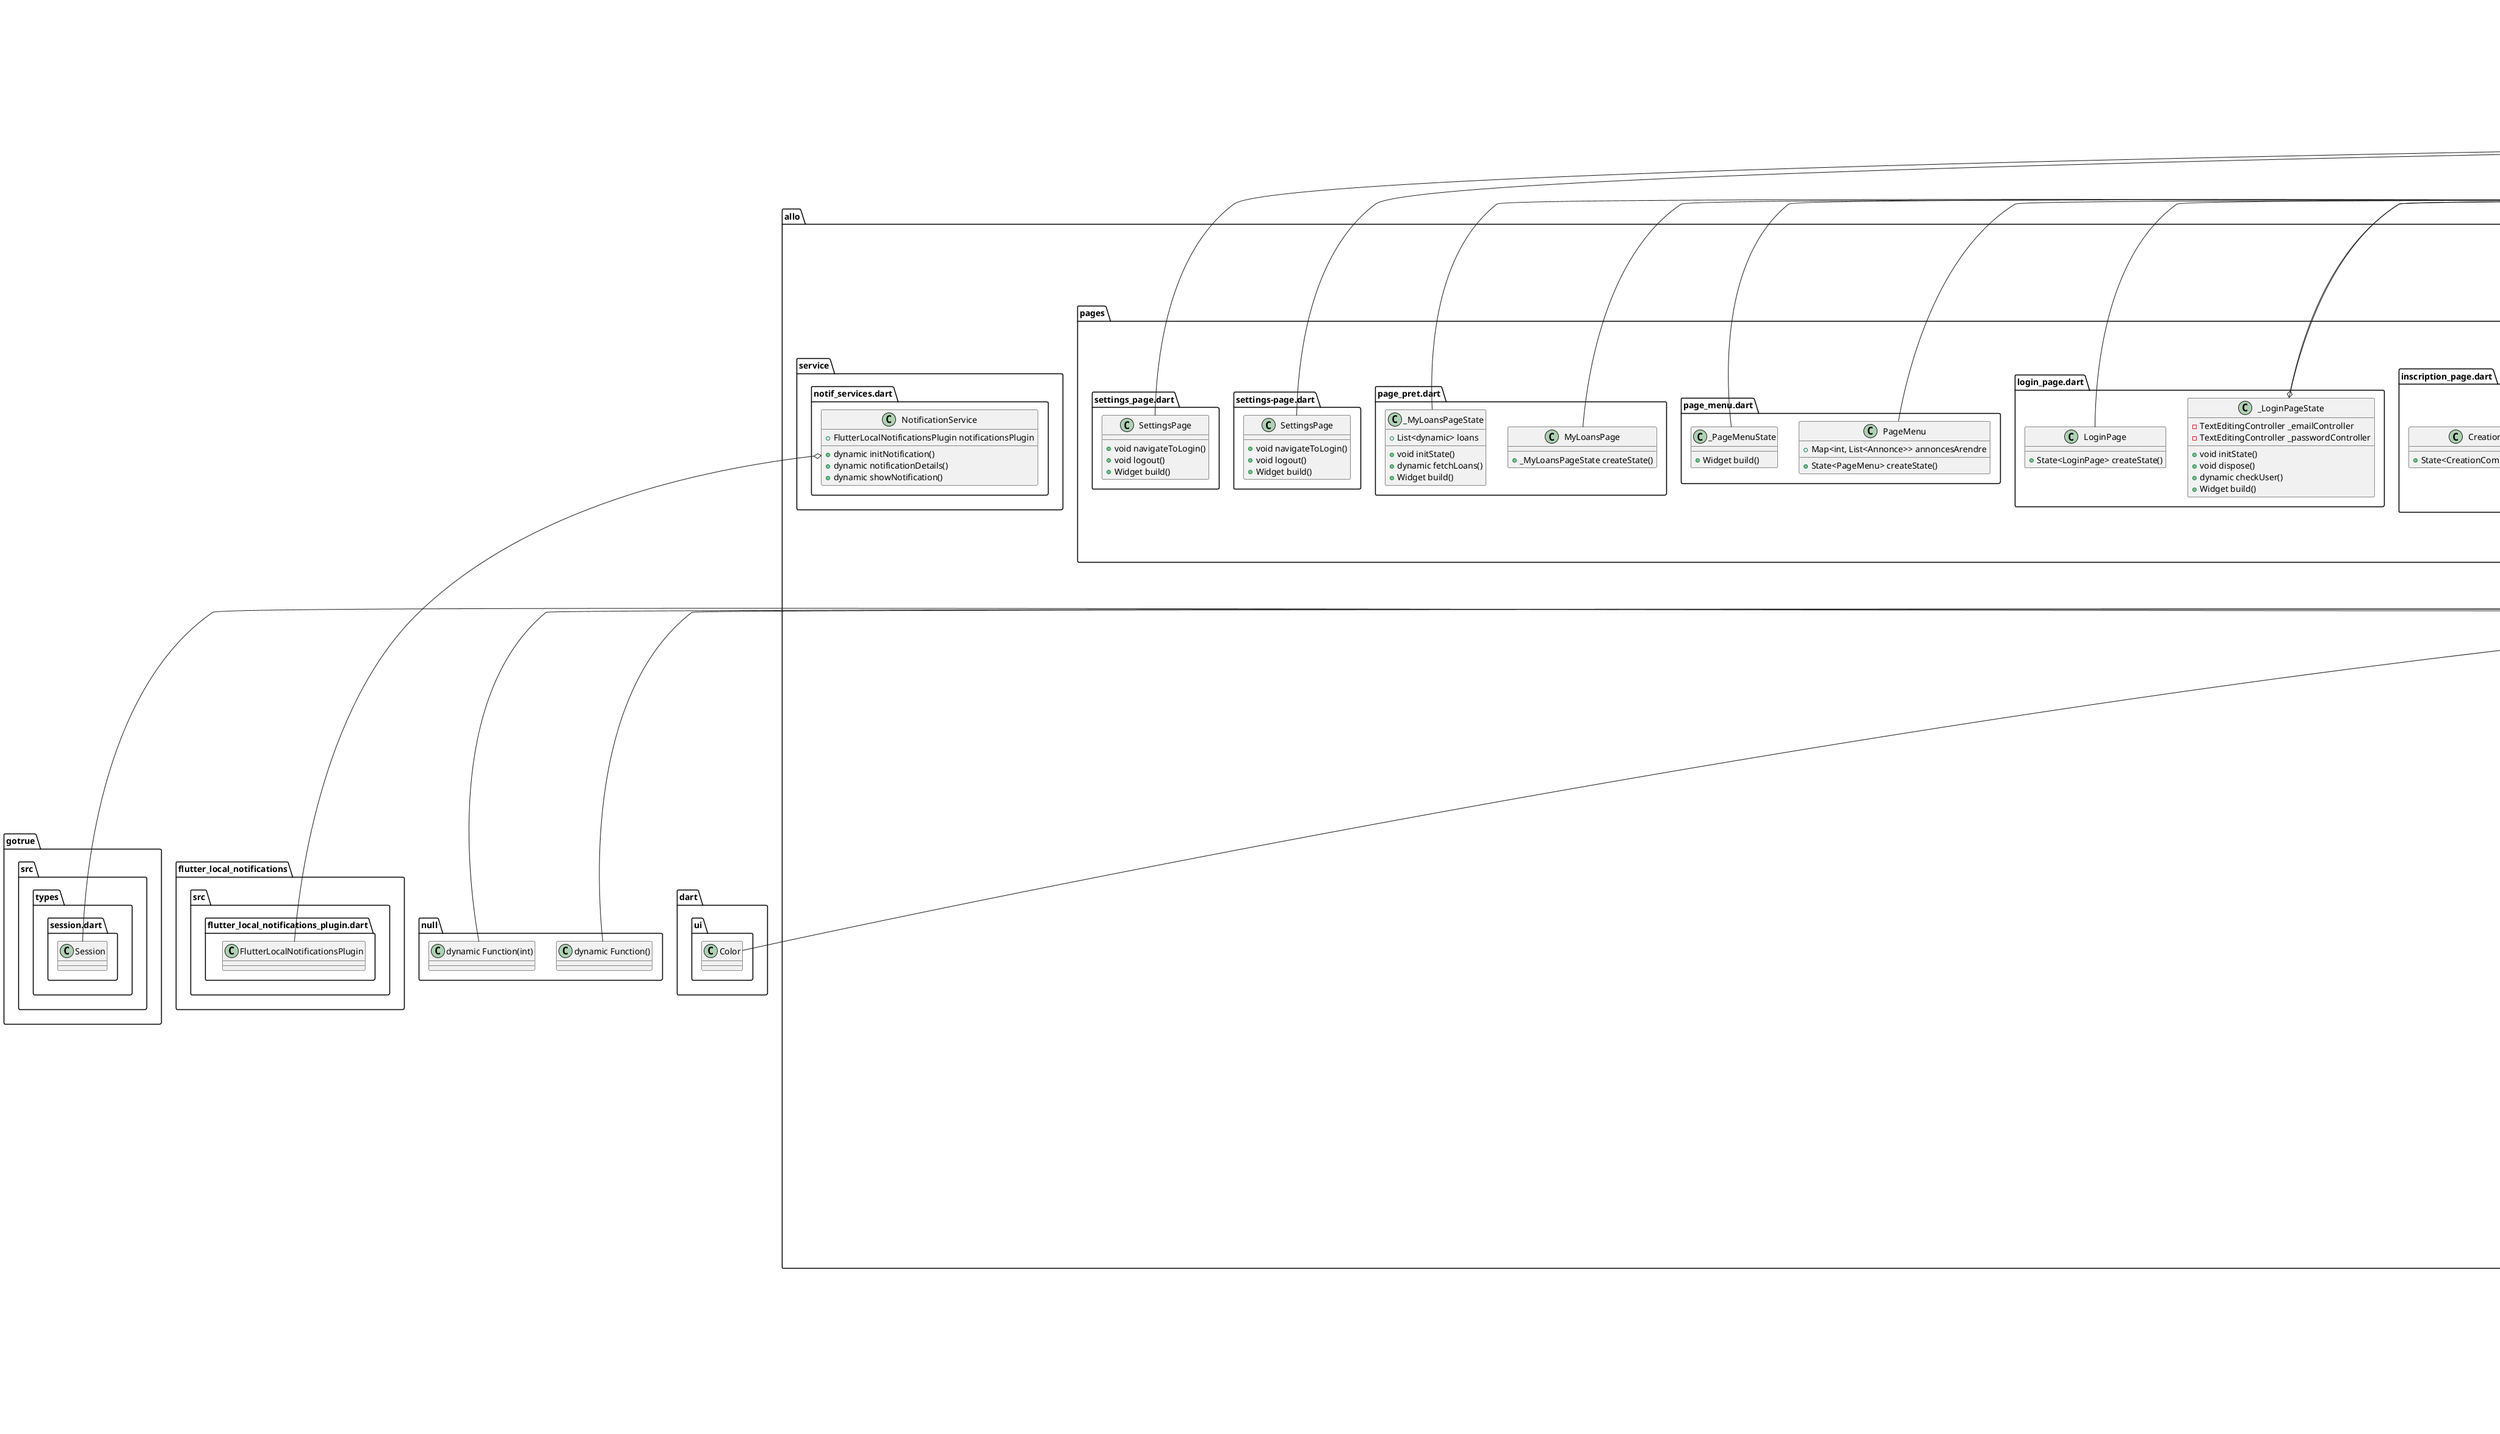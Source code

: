 @startuml
set namespaceSeparator ::

class "allo::data::db::alloDB.dart::AllDB" {
  {static} -Database? _db
  +List<Categorie> listecategories
  +List<Annonce> listeannonces
  +List<Biens> listebien
  +List<Appartenir_Annonce> listeappartenirAnnonces
  +List<Appartenir_Biens> listeappartenirBiens
  +dynamic db
  +dynamic initDb()
  +dynamic deleteDb()
  +dynamic concernerExists()
  +dynamic insertConcerner()
  +dynamic concerners()
  +dynamic categorieExists()
  +dynamic insertCategorie()
  +dynamic getCategories()
  +dynamic getCategorieId()
  +dynamic annonceExists()
  +dynamic insertAnnonce()
  +dynamic updateAnnonce()
  +dynamic deleteAnnonce()
  +dynamic biensExists()
  +dynamic insertBiens()
  +dynamic updateBiens()
  +dynamic deleteBiens()
  +dynamic appartenirAnnonceExists()
  +dynamic insertAppartenirAnnonce()
  +dynamic appartenirBiensExists()
  +dynamic insertAppartenirBiens()
  +dynamic categories()
  +dynamic annonces()
  +dynamic getAnnonce()
  +dynamic biens()
  +dynamic appartenirAnnonces()
  +dynamic appartenirAnnonceByID()
  +dynamic appartenirBiens()
  +void refreshCategories()
  +void refreshAnnonces()
  +void refreshBiens()
  +void refreshAppartenirAnnonces()
  +void refreshAppartenirBiens()
  +void refreshConcerner()
  +void refreshAll()
}

"allo::data::db::alloDB.dart::AllDB" o-- "sqflite_common::sqlite_api.dart::Database"
"flutter::src::foundation::change_notifier.dart::ChangeNotifier" <|-- "allo::data::db::alloDB.dart::AllDB"

class "allo::data::db::supabase.dart::SupabaseDB" {
  {static} +SupabaseClient supabase
  {static} +dynamic init()
  {static} +dynamic insertUser()
  {static} +dynamic verifyUser()
  {static} +dynamic verifyUserInscrit()
  {static} +dynamic selectUser()
  {static} +dynamic selectUserById()
  {static} +dynamic insertAnnonce()
  {static} +dynamic selectAnnonces()
  {static} +dynamic selectAnnoncesByUser()
  {static} +dynamic deleteAnnonce()
  {static} +dynamic insertAppartenirAnnonce()
  {static} +dynamic selectBiens()
  {static} +PostgrestFilterBuilder<List<Map<String, dynamic>>> selectBiensByIdBiens()
  {static} +dynamic selectBiensByIDAnnonceNonPreter()
  {static} +dynamic updateBiens()
  {static} +dynamic insertBiens()
  {static} +dynamic selectBiensNonPreter()
  {static} +dynamic selectBiensPreter()
  {static} +dynamic insertCategories()
  {static} +dynamic selectCategories()
  {static} +dynamic selectCategoriesbyId()
  {static} +dynamic insertPreter()
  {static} +dynamic updatePreter()
  {static} +dynamic getidbfromAnnonce()
  {static} +dynamic getDatePret()
}

"allo::data::db::supabase.dart::SupabaseDB" o-- "supabase::src::supabase_client.dart::SupabaseClient"

class "allo::data::models::annonce.dart::Annonce" {
  +int id
  +String libelle
  +String description
  +DateTime datePost
  +int idB
  +int idU
  +Map<String, Object?> toMap()
  +String toString()
}

class "allo::data::models::appartenir_annonce.dart::Appartenir_Annonce" {
  +int idA
  +int idC
  +Map<String, Object?> toMap()
  {static} +Appartenir_Annonce fromQueryRow()
  +String toString()
}

class "allo::data::models::appartenir_biens.dart::Appartenir_Biens" {
  +int idB
  +int idC
  +Map<String, Object?> toMap()
  +String toString()
}

class "allo::data::models::categorie.dart::Categorie" {
  +int id
  +String libelle
  +Map<String, Object?> toMap()
  +String toString()
}

class "allo::data::models::concerner.dart::Concerner" {
  +int idA
  +int idB
  +Map<String, Object?> toMap()
  +String toString()
}

class "allo::data::models::objet.dart::Biens" {
  +int id
  +String libelle
  +String description
  +String img
  +bool pret
  +int idU
  +Map<String, Object?> toMap()
  +String toString()
}

class "allo::main.dart::MyApp" {
  +Database database
  +Widget build()
}

"allo::main.dart::MyApp" o-- "sqflite_common::sqlite_api.dart::Database"
"flutter::src::widgets::framework.dart::StatelessWidget" <|-- "allo::main.dart::MyApp"

class "allo::pages::biens_page.dart::BiensPage" {
  +State<BiensPage> createState()
}

"flutter::src::widgets::framework.dart::StatefulWidget" <|-- "allo::pages::biens_page.dart::BiensPage"

class "allo::pages::biens_page.dart::_BiensPageState" {
  -dynamic _biensList
  +void initState()
  -void _updateBiensList()
  +Widget build()
}

"flutter::src::widgets::framework.dart::State" <|-- "allo::pages::biens_page.dart::_BiensPageState"

class "allo::pages::brouillons.dart::BrouillonsPage" {
  +State<BrouillonsPage> createState()
}

"flutter::src::widgets::framework.dart::StatefulWidget" <|-- "allo::pages::brouillons.dart::BrouillonsPage"

class "allo::pages::brouillons.dart::_BrouillonsPageState" {
  +dynamic db
  +dynamic annoncesFuture
  +void initState()
  +Widget build()
  -Widget _buildContainer()
}

"flutter::src::widgets::framework.dart::State" <|-- "allo::pages::brouillons.dart::_BrouillonsPageState"

class "allo::pages::detail_annonce.dart::DetailPage" {
  +Annonce annonce
  +State<DetailPage> createState()
}

"allo::pages::detail_annonce.dart::DetailPage" o-- "allo::data::models::annonce.dart::Annonce"
"flutter::src::widgets::framework.dart::StatefulWidget" <|-- "allo::pages::detail_annonce.dart::DetailPage"

class "allo::pages::detail_annonce.dart::_DetailPageState" {
  +List<Biens> mesBiens
  +List<Biens> aPreter
  +DateTime? maDateSelectionnee
  +void initState()
  +dynamic fetchBiens()
  +Widget build()
  +dynamic dialogBuilder()
  +void ajouterDansPreter()
}

"flutter::src::widgets::framework.dart::State" <|-- "allo::pages::detail_annonce.dart::_DetailPageState"

class "allo::pages::home.dart::Home" {
  +State<Home> createState()
}

"flutter::src::widgets::framework.dart::StatefulWidget" <|-- "allo::pages::home.dart::Home"

class "allo::pages::home.dart::_HomeState" {
  -int _selectedIndex
  -Session? _session
  +dynamic annoncesFuture
  +dynamic db
  +SupabaseClient supabase
  +void initState()
  -dynamic _getSession()
  +dynamic insertCategories()
  +dynamic insertCategorieSupabase()
  +void loadAnnonces()
  -dynamic _selectIndexSwitch()
  -void _onItemSelected()
  +Widget build()
}

"allo::pages::home.dart::_HomeState" o-- "gotrue::src::types::session.dart::Session"
"allo::pages::home.dart::_HomeState" o-- "supabase::src::supabase_client.dart::SupabaseClient"
"flutter::src::widgets::framework.dart::State" <|-- "allo::pages::home.dart::_HomeState"

class "allo::pages::home.dart::HomeScreen" {
  +State<HomeScreen> createState()
}

"flutter::src::widgets::framework.dart::StatefulWidget" <|-- "allo::pages::home.dart::HomeScreen"

class "allo::pages::home.dart::_HomeScreenState" {
  +dynamic annonces
  +List<Biens> biens
  +void initState()
  +dynamic getDatePret()
  +void loadAnnonces()
  +void navigateToPage2()
  +void navigateToBrouillon()
  +void navigateToBiens()
  +Widget build()
  -Widget _buildContainer()
}

"flutter::src::widgets::framework.dart::State" <|-- "allo::pages::home.dart::_HomeScreenState"

class "allo::pages::inscription_page.dart::CreationComptePage" {
  +State<CreationComptePage> createState()
}

"flutter::src::widgets::framework.dart::StatefulWidget" <|-- "allo::pages::inscription_page.dart::CreationComptePage"

class "allo::pages::inscription_page.dart::_CreationComptePageState" {
  -TextEditingController _emailController
  -TextEditingController _passwordController
  -TextEditingController _surnameController
  -TextEditingController _nameController
  -TextEditingController _usernameController
  +Widget build()
  -void _registerUser()
}

"allo::pages::inscription_page.dart::_CreationComptePageState" o-- "flutter::src::widgets::editable_text.dart::TextEditingController"
"flutter::src::widgets::framework.dart::State" <|-- "allo::pages::inscription_page.dart::_CreationComptePageState"

class "allo::pages::login_page.dart::LoginPage" {
  +State<LoginPage> createState()
}

"flutter::src::widgets::framework.dart::StatefulWidget" <|-- "allo::pages::login_page.dart::LoginPage"

class "allo::pages::login_page.dart::_LoginPageState" {
  -TextEditingController _emailController
  -TextEditingController _passwordController
  +void initState()
  +void dispose()
  +dynamic checkUser()
  +Widget build()
}

"allo::pages::login_page.dart::_LoginPageState" o-- "flutter::src::widgets::editable_text.dart::TextEditingController"
"flutter::src::widgets::framework.dart::State" <|-- "allo::pages::login_page.dart::_LoginPageState"

class "allo::pages::page_menu.dart::PageMenu" {
  +Map<int, List<Annonce>> annoncesArendre
  +State<PageMenu> createState()
}

"flutter::src::widgets::framework.dart::StatefulWidget" <|-- "allo::pages::page_menu.dart::PageMenu"

class "allo::pages::page_menu.dart::_PageMenuState" {
  +Widget build()
}

"flutter::src::widgets::framework.dart::State" <|-- "allo::pages::page_menu.dart::_PageMenuState"

class "allo::pages::page_pret.dart::MyLoansPage" {
  +_MyLoansPageState createState()
}

"flutter::src::widgets::framework.dart::StatefulWidget" <|-- "allo::pages::page_pret.dart::MyLoansPage"

class "allo::pages::page_pret.dart::_MyLoansPageState" {
  +List<dynamic> loans
  +void initState()
  +dynamic fetchLoans()
  +Widget build()
}

"flutter::src::widgets::framework.dart::State" <|-- "allo::pages::page_pret.dart::_MyLoansPageState"

class "allo::pages::settings-page.dart::SettingsPage" {
  +void navigateToLogin()
  +void logout()
  +Widget build()
}

"flutter::src::widgets::framework.dart::StatelessWidget" <|-- "allo::pages::settings-page.dart::SettingsPage"

class "allo::pages::settings_page.dart::SettingsPage" {
  +void navigateToLogin()
  +void logout()
  +Widget build()
}

"flutter::src::widgets::framework.dart::StatelessWidget" <|-- "allo::pages::settings_page.dart::SettingsPage"

class "allo::provider::biens_rendu_provider.dart::BiensRendusModel" {
  -List<int> _biensRendus
  +List<int> biensRendus
  +void addBienRendu()
  +void removeBienRendu()
  +bool estRendu()
}

"flutter::src::foundation::change_notifier.dart::ChangeNotifier" <|-- "allo::provider::biens_rendu_provider.dart::BiensRendusModel"

class "allo::provider::user_provider.dart::UserProvider" {
  -Map<String, dynamic> _user
  +Map<String, dynamic> user
  +dynamic fetchUser()
}

"flutter::src::foundation::change_notifier.dart::ChangeNotifier" <|-- "allo::provider::user_provider.dart::UserProvider"

class "allo::service::notif_services.dart::NotificationService" {
  +FlutterLocalNotificationsPlugin notificationsPlugin
  +dynamic initNotification()
  +dynamic notificationDetails()
  +dynamic showNotification()
}

"allo::service::notif_services.dart::NotificationService" o-- "flutter_local_notifications::src::flutter_local_notifications_plugin.dart::FlutterLocalNotificationsPlugin"

class "allo::UI::components::bottom_nav_bar.dart::CustomBottomNavBar" {
  +dynamic Function(int) onItemSelected
  +int selectedIndex
  +Widget build()
}

"allo::UI::components::bottom_nav_bar.dart::CustomBottomNavBar" o-- "null::dynamic Function(int)"
"flutter::src::widgets::framework.dart::StatelessWidget" <|-- "allo::UI::components::bottom_nav_bar.dart::CustomBottomNavBar"

class "allo::UI::components::button.dart::ButtonSelect" {
  +String text
  +dynamic Function()? onPressed
  +Color buttonColor
  +Color textColor
  +String textStyle
  +int tailleWidth
  +int tailleHeight
  +int fontSize
  +Widget build()
}

"allo::UI::components::button.dart::ButtonSelect" o-- "null::dynamic Function()"
"allo::UI::components::button.dart::ButtonSelect" o-- "dart::ui::Color"
"flutter::src::widgets::framework.dart::StatelessWidget" <|-- "allo::UI::components::button.dart::ButtonSelect"

class "allo::UI::components::calendrier.dart::DateTimePickerButton" {
  +void Function(DateTime) onDateSelected
  +State<DateTimePickerButton> createState()
}

"allo::UI::components::calendrier.dart::DateTimePickerButton" o-- "allo::UI::components::calendrier.dart::void Function(DateTime)"
"flutter::src::widgets::framework.dart::StatefulWidget" <|-- "allo::UI::components::calendrier.dart::DateTimePickerButton"

class "allo::UI::components::calendrier.dart::_DateTimePickerButtonState" {
  +DateTime? selectedDate
  +Widget build()
}

"flutter::src::widgets::framework.dart::State" <|-- "allo::UI::components::calendrier.dart::_DateTimePickerButtonState"

class "allo::UI::pages::ajouter_biens.dart::BiensAddPage" {
  +State<BiensAddPage> createState()
}

"flutter::src::widgets::framework.dart::StatefulWidget" <|-- "allo::UI::pages::ajouter_biens.dart::BiensAddPage"

class "allo::UI::pages::ajouter_biens.dart::_BiensAddPageState" {
  -Map<String, bool> _checkboxValues
  +String selectedCategories
  -TextEditingController _bienController
  -TextEditingController _descriptionController
  +AllDB allDb
  +void initState()
  +void dispose()
  +dynamic initializeDatabase()
  +dynamic getCategories()
  +void onCheckboxChanged()
  +Widget build()
  +dynamic dialogBuilder()
}

"allo::UI::pages::ajouter_biens.dart::_BiensAddPageState" o-- "flutter::src::widgets::editable_text.dart::TextEditingController"
"allo::UI::pages::ajouter_biens.dart::_BiensAddPageState" o-- "allo::data::db::alloDB.dart::AllDB"
"flutter::src::widgets::framework.dart::State" <|-- "allo::UI::pages::ajouter_biens.dart::_BiensAddPageState"

class "allo::UI::pages::gerer_biens.dart::GererBiens" {
  +Map<int, List<Annonce>> annonceArendre
  +State<GererBiens> createState()
}

"flutter::src::widgets::framework.dart::StatefulWidget" <|-- "allo::UI::pages::gerer_biens.dart::GererBiens"

class "allo::UI::pages::gerer_biens.dart::_GererBiensState" {
  +List<int> biensRendus
  +Map<int, List<Annonce>> annonceArendre
  +void initState()
  +Widget build()
}

"flutter::src::widgets::framework.dart::State" <|-- "allo::UI::pages::gerer_biens.dart::_GererBiensState"

class "allo::UI::pages::gestion_annonce.dart::GestionAnnonce" {
  +State<GestionAnnonce> createState()
}

"flutter::src::widgets::framework.dart::StatefulWidget" <|-- "allo::UI::pages::gestion_annonce.dart::GestionAnnonce"

class "allo::UI::pages::gestion_annonce.dart::GestionAnnonceState" {
  +List<Annonce> annonces
  +void initState()
  +dynamic fetchAnnonces()
  +dynamic deleteAnnonce()
  +Widget build()
}

"flutter::src::widgets::framework.dart::State" <|-- "allo::UI::pages::gestion_annonce.dart::GestionAnnonceState"

class "allo::UI::pages::page_add.dart::PageAdd" {
  +State<PageAdd> createState()
}

"flutter::src::widgets::framework.dart::StatefulWidget" <|-- "allo::UI::pages::page_add.dart::PageAdd"

class "allo::UI::pages::page_add.dart::_PageAddState" {
  -Map<String, bool> _checkboxValues
  +String selectedCategories
  -TextEditingController _annonceController
  -TextEditingController _descriptionController
  +AllDB allDb
  +void initState()
  +void dispose()
  +dynamic initializeDatabase()
  +void onCheckboxChanged()
  +void navigateToHome()
  +Widget build()
  +AppBar buildAppBar()
  +Padding buildTitle()
  +Padding buildAnnonceField()
  +Padding buildDescriptionField()
  +Padding buildCategoryField()
  +Padding buildValidationButton()
  +dynamic validateAndSubmit()
  +dynamic insertAnnonce()
  +dynamic dialogBuilder()
}

"allo::UI::pages::page_add.dart::_PageAddState" o-- "flutter::src::widgets::editable_text.dart::TextEditingController"
"allo::UI::pages::page_add.dart::_PageAddState" o-- "allo::data::db::alloDB.dart::AllDB"
"flutter::src::widgets::framework.dart::State" <|-- "allo::UI::pages::page_add.dart::_PageAddState"

class "allo::UI::pages::update_biens_page.dart::UpdateBiensPage" {
  +Biens biens
  +_UpdateBiensPageState createState()
}

"allo::UI::pages::update_biens_page.dart::UpdateBiensPage" o-- "allo::data::models::objet.dart::Biens"
"flutter::src::widgets::framework.dart::StatefulWidget" <|-- "allo::UI::pages::update_biens_page.dart::UpdateBiensPage"

class "allo::UI::pages::update_biens_page.dart::_UpdateBiensPageState" {
  -GlobalKey<FormState> _formKey
  -TextEditingController _titleController
  -TextEditingController _descriptionController
  -dynamic _updateFuture
  +void initState()
  +Widget build()
}

"allo::UI::pages::update_biens_page.dart::_UpdateBiensPageState" o-- "flutter::src::widgets::framework.dart::GlobalKey<FormState>"
"allo::UI::pages::update_biens_page.dart::_UpdateBiensPageState" o-- "flutter::src::widgets::editable_text.dart::TextEditingController"
"flutter::src::widgets::framework.dart::State" <|-- "allo::UI::pages::update_biens_page.dart::_UpdateBiensPageState"

class "allo::UI::pages::update_brouillons_annonce_page.dart::UpdateAnnoncePage" {
  +Annonce annonce
  +_UpdateAnnoncePageState createState()
}

"allo::UI::pages::update_brouillons_annonce_page.dart::UpdateAnnoncePage" o-- "allo::data::models::annonce.dart::Annonce"
"flutter::src::widgets::framework.dart::StatefulWidget" <|-- "allo::UI::pages::update_brouillons_annonce_page.dart::UpdateAnnoncePage"

class "allo::UI::pages::update_brouillons_annonce_page.dart::_UpdateAnnoncePageState" {
  -GlobalKey<FormState> _formKey
  -TextEditingController _titleController
  -TextEditingController _descriptionController
  -dynamic _updateFuture
  +List<Appartenir_Annonce> listeAppartenirAnnonce
  +void initState()
  +dynamic loadAppartenirAnnonces()
  +dynamic loadAppartenirAnnonces2()
  +Widget build()
}

"allo::UI::pages::update_brouillons_annonce_page.dart::_UpdateAnnoncePageState" o-- "flutter::src::widgets::framework.dart::GlobalKey<FormState>"
"allo::UI::pages::update_brouillons_annonce_page.dart::_UpdateAnnoncePageState" o-- "flutter::src::widgets::editable_text.dart::TextEditingController"
"flutter::src::widgets::framework.dart::State" <|-- "allo::UI::pages::update_brouillons_annonce_page.dart::_UpdateAnnoncePageState"


@enduml